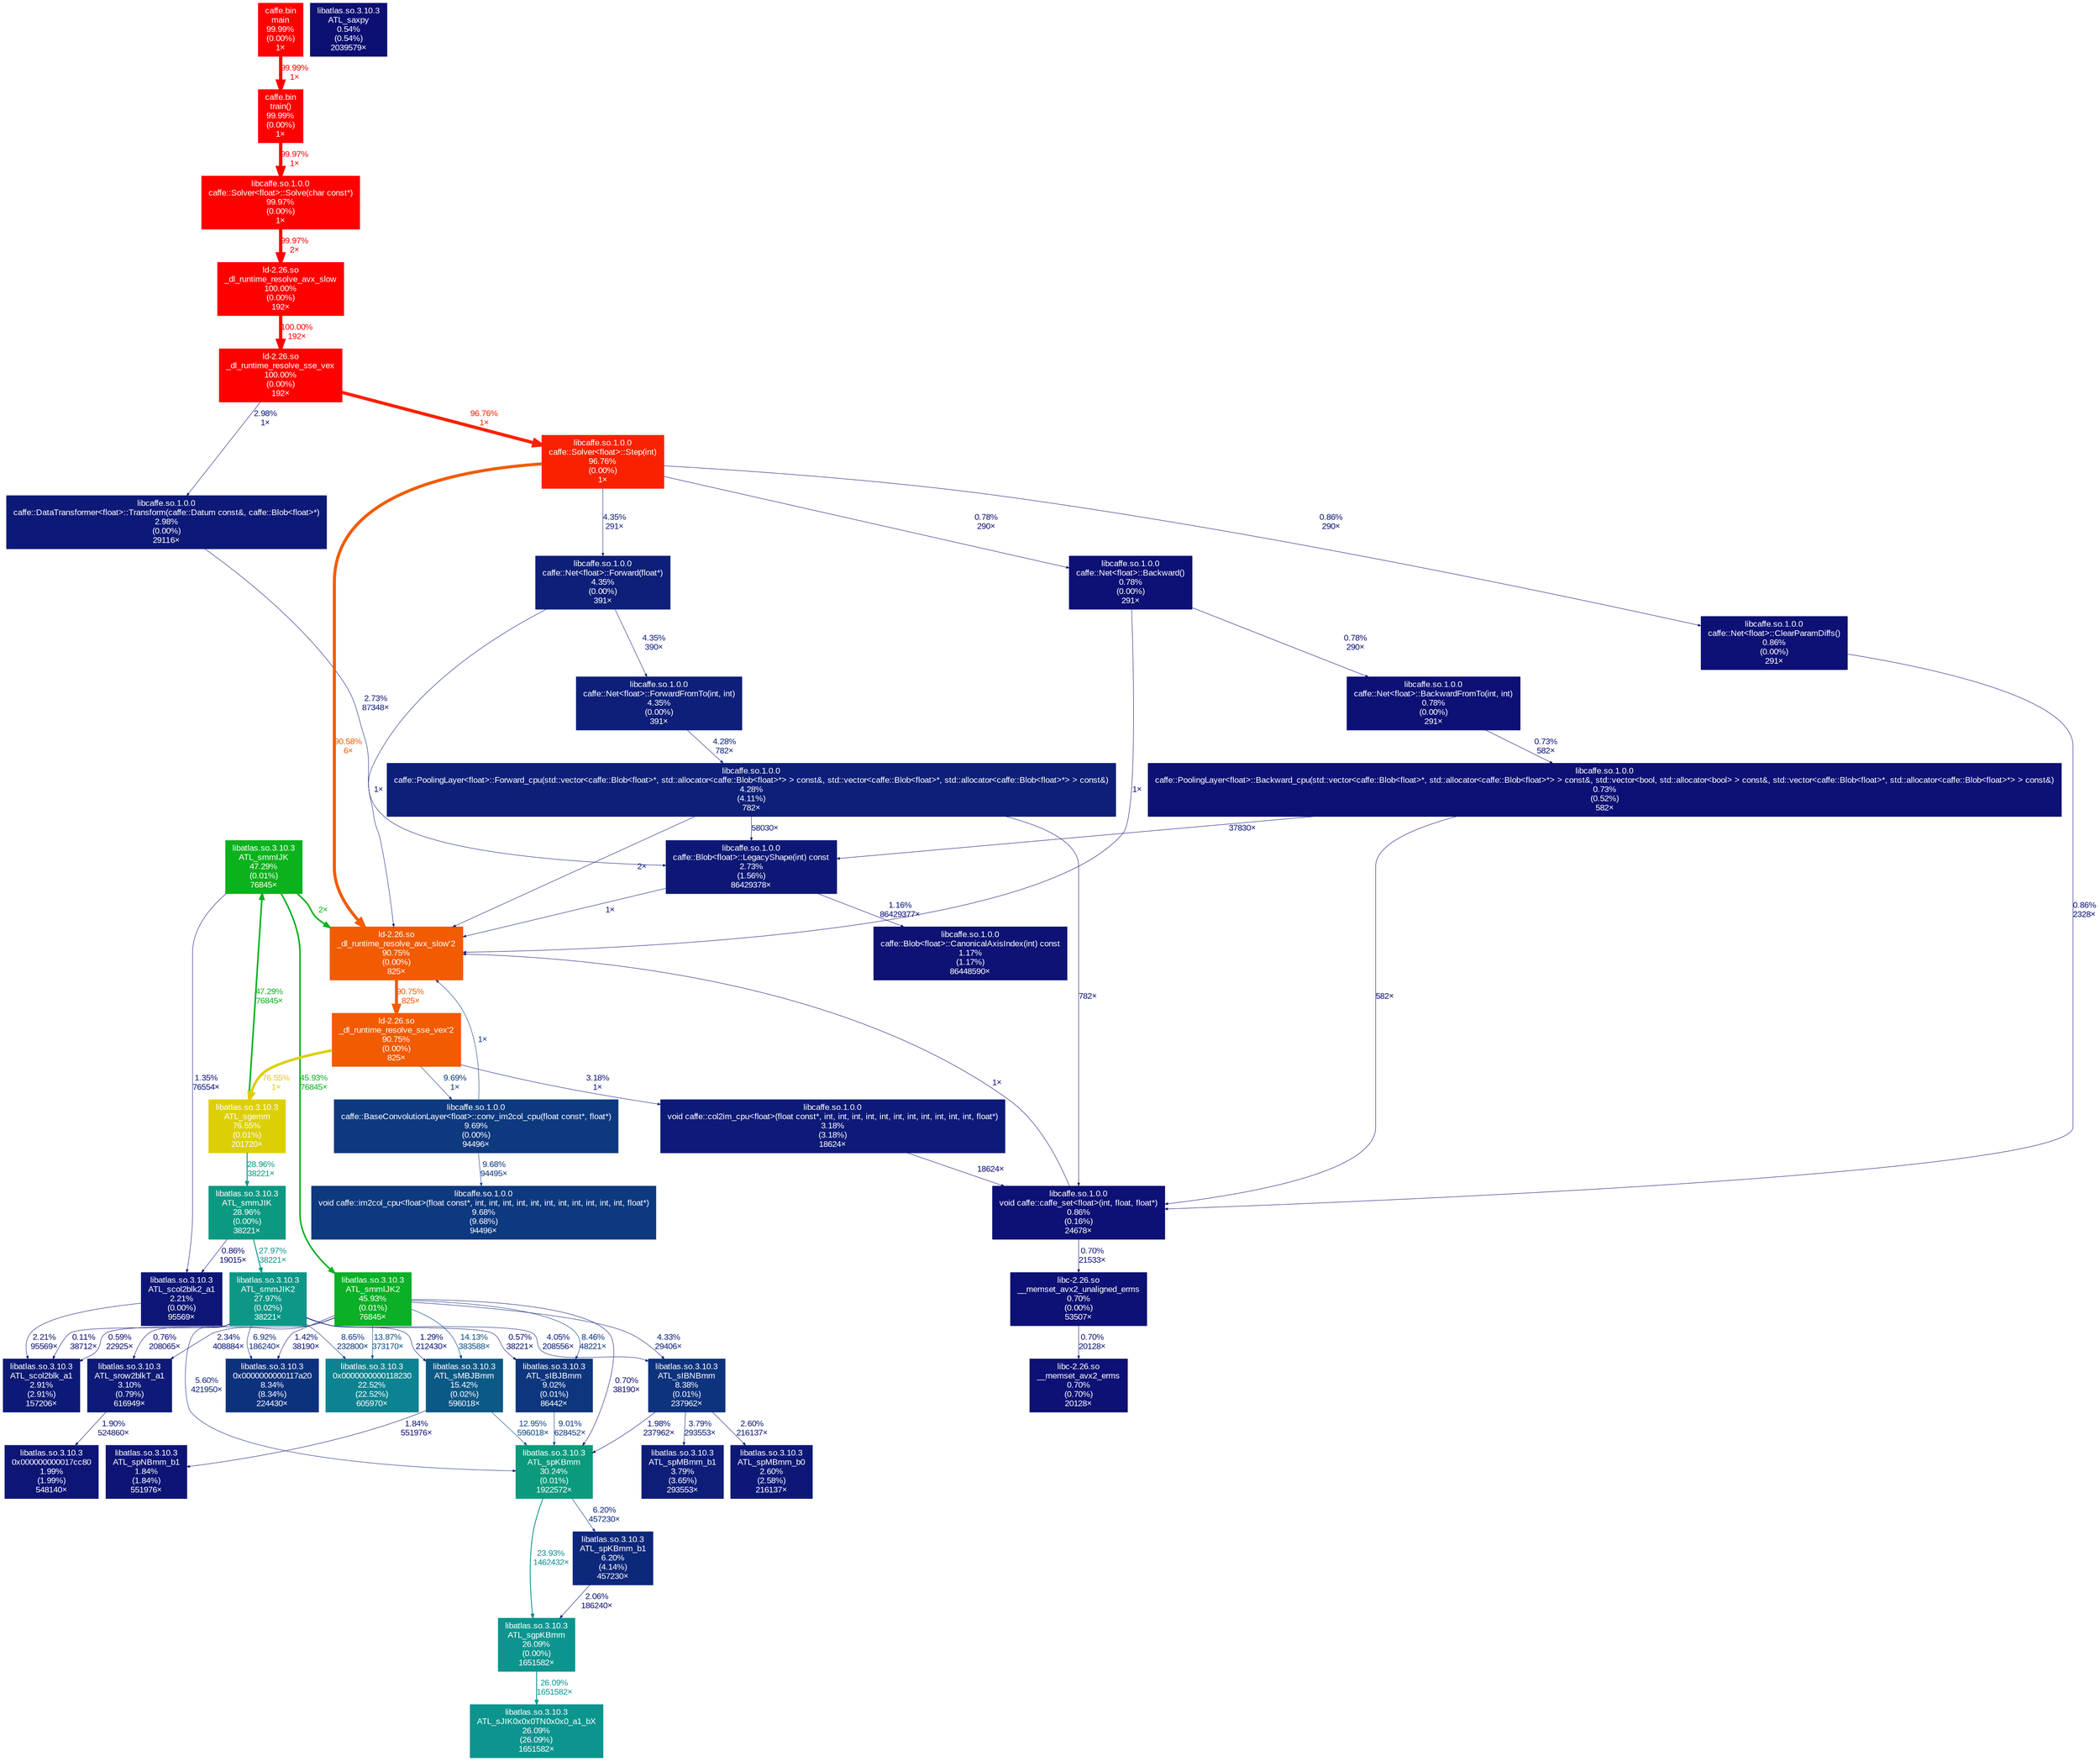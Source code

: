 digraph {
	graph [fontname=Arial, nodesep=0.125, ranksep=0.25];
	node [fontcolor=white, fontname=Arial, height=0, shape=box, style=filled, width=0];
	edge [fontname=Arial];
	"0x0000000000117a20" [color="#0d327d", fontcolor="#ffffff", fontsize="10.00", label="libatlas.so.3.10.3\n0x0000000000117a20\n8.34%\n(8.34%)\n224430×"];
	"0x0000000000118230" [color="#0c8390", fontcolor="#ffffff", fontsize="10.00", label="libatlas.so.3.10.3\n0x0000000000118230\n22.52%\n(22.52%)\n605970×"];
	"0x000000000017cc80" [color="#0d1575", fontcolor="#ffffff", fontsize="10.00", label="libatlas.so.3.10.3\n0x000000000017cc80\n1.99%\n(1.99%)\n548140×"];
	"ATL_sIBJBmm" [color="#0d367e", fontcolor="#ffffff", fontsize="10.00", label="libatlas.so.3.10.3\nATL_sIBJBmm\n9.02%\n(0.01%)\n86442×"];
	"ATL_sIBJBmm" -> "ATL_spKBmm" [arrowsize="0.35", color="#0d367e", fontcolor="#0d367e", fontsize="10.00", label="9.01%\n628452×", labeldistance="0.50", penwidth="0.50"];
	"ATL_sIBNBmm" [color="#0d337e", fontcolor="#ffffff", fontsize="10.00", label="libatlas.so.3.10.3\nATL_sIBNBmm\n8.38%\n(0.01%)\n237962×"];
	"ATL_sIBNBmm" -> "ATL_spKBmm" [arrowsize="0.35", color="#0d1575", fontcolor="#0d1575", fontsize="10.00", label="1.98%\n237962×", labeldistance="0.50", penwidth="0.50"];
	"ATL_sIBNBmm" -> "ATL_spMBmm_b0" [arrowsize="0.35", color="#0d1876", fontcolor="#0d1876", fontsize="10.00", label="2.60%\n216137×", labeldistance="0.50", penwidth="0.50"];
	"ATL_sIBNBmm" -> "ATL_spMBmm_b1" [arrowsize="0.35", color="#0d1d78", fontcolor="#0d1d78", fontsize="10.00", label="3.79%\n293553×", labeldistance="0.50", penwidth="0.50"];
	"ATL_sJIK0x0x0TN0x0x0_a1_bX" [color="#0c958f", fontcolor="#ffffff", fontsize="10.00", label="libatlas.so.3.10.3\nATL_sJIK0x0x0TN0x0x0_a1_bX\n26.09%\n(26.09%)\n1651582×"];
	"ATL_sMBJBmm" [color="#0c5887", fontcolor="#ffffff", fontsize="10.00", label="libatlas.so.3.10.3\nATL_sMBJBmm\n15.42%\n(0.02%)\n596018×"];
	"ATL_sMBJBmm" -> "ATL_spKBmm" [arrowsize="0.36", color="#0d4a83", fontcolor="#0d4a83", fontsize="10.00", label="12.95%\n596018×", labeldistance="0.52", penwidth="0.52"];
	"ATL_sMBJBmm" -> "ATL_spNBmm_b1" [arrowsize="0.35", color="#0d1475", fontcolor="#0d1475", fontsize="10.00", label="1.84%\n551976×", labeldistance="0.50", penwidth="0.50"];
	"ATL_saxpy" [color="#0d0f73", fontcolor="#ffffff", fontsize="10.00", label="libatlas.so.3.10.3\nATL_saxpy\n0.54%\n(0.54%)\n2039579×"];
	"ATL_scol2blk2_a1" [color="#0d1676", fontcolor="#ffffff", fontsize="10.00", label="libatlas.so.3.10.3\nATL_scol2blk2_a1\n2.21%\n(0.00%)\n95569×"];
	"ATL_scol2blk2_a1" -> "ATL_scol2blk_a1" [arrowsize="0.35", color="#0d1676", fontcolor="#0d1676", fontsize="10.00", label="2.21%\n95569×", labeldistance="0.50", penwidth="0.50"];
	"ATL_scol2blk_a1" [color="#0d1976", fontcolor="#ffffff", fontsize="10.00", label="libatlas.so.3.10.3\nATL_scol2blk_a1\n2.91%\n(2.91%)\n157206×"];
	"ATL_sgemm" [color="#dccf05", fontcolor="#ffffff", fontsize="10.00", label="libatlas.so.3.10.3\nATL_sgemm\n76.55%\n(0.01%)\n201720×"];
	"ATL_sgemm" -> "ATL_smmIJK" [arrowsize="0.69", color="#0ab21c", fontcolor="#0ab21c", fontsize="10.00", label="47.29%\n76845×", labeldistance="1.89", penwidth="1.89"];
	"ATL_sgemm" -> "ATL_smmJIK" [arrowsize="0.54", color="#0c9982", fontcolor="#0c9982", fontsize="10.00", label="28.96%\n38221×", labeldistance="1.16", penwidth="1.16"];
	"ATL_sgpKBmm" [color="#0c958f", fontcolor="#ffffff", fontsize="10.00", label="libatlas.so.3.10.3\nATL_sgpKBmm\n26.09%\n(0.00%)\n1651582×"];
	"ATL_sgpKBmm" -> "ATL_sJIK0x0x0TN0x0x0_a1_bX" [arrowsize="0.51", color="#0c958f", fontcolor="#0c958f", fontsize="10.00", label="26.09%\n1651582×", labeldistance="1.04", penwidth="1.04"];
	"ATL_smmIJK" [color="#0ab21c", fontcolor="#ffffff", fontsize="10.00", label="libatlas.so.3.10.3\nATL_smmIJK\n47.29%\n(0.01%)\n76845×"];
	"ATL_smmIJK" -> "ATL_scol2blk2_a1" [arrowsize="0.35", color="#0d1274", fontcolor="#0d1274", fontsize="10.00", label="1.35%\n76554×", labeldistance="0.50", penwidth="0.50"];
	"ATL_smmIJK" -> "ATL_smmIJK2" [arrowsize="0.68", color="#0ab025", fontcolor="#0ab025", fontsize="10.00", label="45.93%\n76845×", labeldistance="1.84", penwidth="1.84"];
	"ATL_smmIJK" -> "_dl_runtime_resolve_avx_slow'2" [arrowsize="0.69", color="#0ab21c", fontcolor="#0ab21c", fontsize="10.00", label="2×", labeldistance="1.89", penwidth="1.89"];
	"ATL_smmIJK2" [color="#0ab025", fontcolor="#ffffff", fontsize="10.00", label="libatlas.so.3.10.3\nATL_smmIJK2\n45.93%\n(0.01%)\n76845×"];
	"ATL_smmIJK2" -> "0x0000000000117a20" [arrowsize="0.35", color="#0d1375", fontcolor="#0d1375", fontsize="10.00", label="1.42%\n38190×", labeldistance="0.50", penwidth="0.50"];
	"ATL_smmIJK2" -> "0x0000000000118230" [arrowsize="0.37", color="#0d4f85", fontcolor="#0d4f85", fontsize="10.00", label="13.87%\n373170×", labeldistance="0.55", penwidth="0.55"];
	"ATL_smmIJK2" -> "ATL_sIBJBmm" [arrowsize="0.35", color="#0d337e", fontcolor="#0d337e", fontsize="10.00", label="8.46%\n48221×", labeldistance="0.50", penwidth="0.50"];
	"ATL_smmIJK2" -> "ATL_sIBNBmm" [arrowsize="0.35", color="#0d1f78", fontcolor="#0d1f78", fontsize="10.00", label="4.33%\n29406×", labeldistance="0.50", penwidth="0.50"];
	"ATL_smmIJK2" -> "ATL_sMBJBmm" [arrowsize="0.38", color="#0c5185", fontcolor="#0c5185", fontsize="10.00", label="14.13%\n383588×", labeldistance="0.57", penwidth="0.57"];
	"ATL_smmIJK2" -> "ATL_scol2blk_a1" [arrowsize="0.35", color="#0d0f74", fontcolor="#0d0f74", fontsize="10.00", label="0.59%\n22925×", labeldistance="0.50", penwidth="0.50"];
	"ATL_smmIJK2" -> "ATL_spKBmm" [arrowsize="0.35", color="#0d1074", fontcolor="#0d1074", fontsize="10.00", label="0.70%\n38190×", labeldistance="0.50", penwidth="0.50"];
	"ATL_smmIJK2" -> "ATL_srow2blkT_a1" [arrowsize="0.35", color="#0d1776", fontcolor="#0d1776", fontsize="10.00", label="2.34%\n408884×", labeldistance="0.50", penwidth="0.50"];
	"ATL_smmJIK" [color="#0c9982", fontcolor="#ffffff", fontsize="10.00", label="libatlas.so.3.10.3\nATL_smmJIK\n28.96%\n(0.00%)\n38221×"];
	"ATL_smmJIK" -> "ATL_scol2blk2_a1" [arrowsize="0.35", color="#0d1074", fontcolor="#0d1074", fontsize="10.00", label="0.86%\n19015×", labeldistance="0.50", penwidth="0.50"];
	"ATL_smmJIK" -> "ATL_smmJIK2" [arrowsize="0.53", color="#0c9787", fontcolor="#0c9787", fontsize="10.00", label="27.97%\n38221×", labeldistance="1.12", penwidth="1.12"];
	"ATL_smmJIK2" [color="#0c9787", fontcolor="#ffffff", fontsize="10.00", label="libatlas.so.3.10.3\nATL_smmJIK2\n27.97%\n(0.02%)\n38221×"];
	"ATL_smmJIK2" -> "0x0000000000117a20" [arrowsize="0.35", color="#0d2b7c", fontcolor="#0d2b7c", fontsize="10.00", label="6.92%\n186240×", labeldistance="0.50", penwidth="0.50"];
	"ATL_smmJIK2" -> "0x0000000000118230" [arrowsize="0.35", color="#0d347e", fontcolor="#0d347e", fontsize="10.00", label="8.65%\n232800×", labeldistance="0.50", penwidth="0.50"];
	"ATL_smmJIK2" -> "ATL_sIBJBmm" [arrowsize="0.35", color="#0d0f73", fontcolor="#0d0f73", fontsize="10.00", label="0.57%\n38221×", labeldistance="0.50", penwidth="0.50"];
	"ATL_smmJIK2" -> "ATL_sIBNBmm" [arrowsize="0.35", color="#0d1e78", fontcolor="#0d1e78", fontsize="10.00", label="4.05%\n208556×", labeldistance="0.50", penwidth="0.50"];
	"ATL_smmJIK2" -> "ATL_sMBJBmm" [arrowsize="0.35", color="#0d1274", fontcolor="#0d1274", fontsize="10.00", label="1.29%\n212430×", labeldistance="0.50", penwidth="0.50"];
	"ATL_smmJIK2" -> "ATL_scol2blk_a1" [arrowsize="0.35", color="#0d0d73", fontcolor="#0d0d73", fontsize="10.00", label="0.11%\n38712×", labeldistance="0.50", penwidth="0.50"];
	"ATL_smmJIK2" -> "ATL_spKBmm" [arrowsize="0.35", color="#0d257a", fontcolor="#0d257a", fontsize="10.00", label="5.60%\n421950×", labeldistance="0.50", penwidth="0.50"];
	"ATL_smmJIK2" -> "ATL_srow2blkT_a1" [arrowsize="0.35", color="#0d1074", fontcolor="#0d1074", fontsize="10.00", label="0.76%\n208065×", labeldistance="0.50", penwidth="0.50"];
	"ATL_spKBmm" [color="#0c9a7d", fontcolor="#ffffff", fontsize="10.00", label="libatlas.so.3.10.3\nATL_spKBmm\n30.24%\n(0.01%)\n1922572×"];
	"ATL_spKBmm" -> "ATL_sgpKBmm" [arrowsize="0.49", color="#0c8c92", fontcolor="#0c8c92", fontsize="10.00", label="23.93%\n1462432×", labeldistance="0.96", penwidth="0.96"];
	"ATL_spKBmm" -> "ATL_spKBmm_b1" [arrowsize="0.35", color="#0d287b", fontcolor="#0d287b", fontsize="10.00", label="6.20%\n457230×", labeldistance="0.50", penwidth="0.50"];
	"ATL_spKBmm_b1" [color="#0d287b", fontcolor="#ffffff", fontsize="10.00", label="libatlas.so.3.10.3\nATL_spKBmm_b1\n6.20%\n(4.14%)\n457230×"];
	"ATL_spKBmm_b1" -> "ATL_sgpKBmm" [arrowsize="0.35", color="#0d1575", fontcolor="#0d1575", fontsize="10.00", label="2.06%\n186240×", labeldistance="0.50", penwidth="0.50"];
	"ATL_spMBmm_b0" [color="#0d1876", fontcolor="#ffffff", fontsize="10.00", label="libatlas.so.3.10.3\nATL_spMBmm_b0\n2.60%\n(2.58%)\n216137×"];
	"ATL_spMBmm_b1" [color="#0d1d78", fontcolor="#ffffff", fontsize="10.00", label="libatlas.so.3.10.3\nATL_spMBmm_b1\n3.79%\n(3.65%)\n293553×"];
	"ATL_spNBmm_b1" [color="#0d1475", fontcolor="#ffffff", fontsize="10.00", label="libatlas.so.3.10.3\nATL_spNBmm_b1\n1.84%\n(1.84%)\n551976×"];
	"ATL_srow2blkT_a1" [color="#0d1a77", fontcolor="#ffffff", fontsize="10.00", label="libatlas.so.3.10.3\nATL_srow2blkT_a1\n3.10%\n(0.79%)\n616949×"];
	"ATL_srow2blkT_a1" -> "0x000000000017cc80" [arrowsize="0.35", color="#0d1575", fontcolor="#0d1575", fontsize="10.00", label="1.90%\n524860×", labeldistance="0.50", penwidth="0.50"];
	"__memset_avx2_erms" [color="#0d1074", fontcolor="#ffffff", fontsize="10.00", label="libc-2.26.so\n__memset_avx2_erms\n0.70%\n(0.70%)\n20128×"];
	"__memset_avx2_unaligned_erms" [color="#0d1074", fontcolor="#ffffff", fontsize="10.00", label="libc-2.26.so\n__memset_avx2_unaligned_erms\n0.70%\n(0.00%)\n53507×"];
	"__memset_avx2_unaligned_erms" -> "__memset_avx2_erms" [arrowsize="0.35", color="#0d1074", fontcolor="#0d1074", fontsize="10.00", label="0.70%\n20128×", labeldistance="0.50", penwidth="0.50"];
	"_dl_runtime_resolve_avx_slow" [color="#ff0000", fontcolor="#ffffff", fontsize="10.00", label="ld-2.26.so\n_dl_runtime_resolve_avx_slow\n100.00%\n(0.00%)\n192×"];
	"_dl_runtime_resolve_avx_slow" -> "_dl_runtime_resolve_sse_vex" [arrowsize="1.00", color="#ff0000", fontcolor="#ff0000", fontsize="10.00", label="100.00%\n192×", labeldistance="4.00", penwidth="4.00"];
	"_dl_runtime_resolve_avx_slow'2" [color="#f15b02", fontcolor="#ffffff", fontsize="10.00", label="ld-2.26.so\n_dl_runtime_resolve_avx_slow'2\n90.75%\n(0.00%)\n825×"];
	"_dl_runtime_resolve_avx_slow'2" -> "_dl_runtime_resolve_sse_vex'2" [arrowsize="0.95", color="#f15b02", fontcolor="#f15b02", fontsize="10.00", label="90.75%\n825×", labeldistance="3.63", penwidth="3.63"];
	"_dl_runtime_resolve_sse_vex" [color="#ff0000", fontcolor="#ffffff", fontsize="10.00", label="ld-2.26.so\n_dl_runtime_resolve_sse_vex\n100.00%\n(0.00%)\n192×"];
	"_dl_runtime_resolve_sse_vex" -> "caffe::DataTransformer<float>::Transform(caffe::Datum const&, caffe::Blob<float>*)" [arrowsize="0.35", color="#0d1977", fontcolor="#0d1977", fontsize="10.00", label="2.98%\n1×", labeldistance="0.50", penwidth="0.50"];
	"_dl_runtime_resolve_sse_vex" -> "caffe::Solver<float>::Step(int)" [arrowsize="0.98", color="#fa2101", fontcolor="#fa2101", fontsize="10.00", label="96.76%\n1×", labeldistance="3.87", penwidth="3.87"];
	"_dl_runtime_resolve_sse_vex'2" [color="#f15b02", fontcolor="#ffffff", fontsize="10.00", label="ld-2.26.so\n_dl_runtime_resolve_sse_vex'2\n90.75%\n(0.00%)\n825×"];
	"_dl_runtime_resolve_sse_vex'2" -> "ATL_sgemm" [arrowsize="0.87", color="#dccf05", fontcolor="#dccf05", fontsize="10.00", label="76.55%\n1×", labeldistance="3.06", penwidth="3.06"];
	"_dl_runtime_resolve_sse_vex'2" -> "caffe::BaseConvolutionLayer<float>::conv_im2col_cpu(float const*, float*)" [arrowsize="0.35", color="#0d397f", fontcolor="#0d397f", fontsize="10.00", label="9.69%\n1×", labeldistance="0.50", penwidth="0.50"];
	"_dl_runtime_resolve_sse_vex'2" -> "void caffe::col2im_cpu<float>(float const*, int, int, int, int, int, int, int, int, int, int, int, float*)" [arrowsize="0.35", color="#0d1a77", fontcolor="#0d1a77", fontsize="10.00", label="3.18%\n1×", labeldistance="0.50", penwidth="0.50"];
	"caffe::BaseConvolutionLayer<float>::conv_im2col_cpu(float const*, float*)" [color="#0d397f", fontcolor="#ffffff", fontsize="10.00", label="libcaffe.so.1.0.0\ncaffe::BaseConvolutionLayer<float>::conv_im2col_cpu(float const*, float*)\n9.69%\n(0.00%)\n94496×"];
	"caffe::BaseConvolutionLayer<float>::conv_im2col_cpu(float const*, float*)" -> "_dl_runtime_resolve_avx_slow'2" [arrowsize="0.35", color="#0d397f", fontcolor="#0d397f", fontsize="10.00", label="1×", labeldistance="0.50", penwidth="0.50"];
	"caffe::BaseConvolutionLayer<float>::conv_im2col_cpu(float const*, float*)" -> "void caffe::im2col_cpu<float>(float const*, int, int, int, int, int, int, int, int, int, int, int, float*)" [arrowsize="0.35", color="#0d397f", fontcolor="#0d397f", fontsize="10.00", label="9.68%\n94495×", labeldistance="0.50", penwidth="0.50"];
	"caffe::Blob<float>::CanonicalAxisIndex(int) const" [color="#0d1274", fontcolor="#ffffff", fontsize="10.00", label="libcaffe.so.1.0.0\ncaffe::Blob<float>::CanonicalAxisIndex(int) const\n1.17%\n(1.17%)\n86448590×"];
	"caffe::Blob<float>::LegacyShape(int) const" [color="#0d1876", fontcolor="#ffffff", fontsize="10.00", label="libcaffe.so.1.0.0\ncaffe::Blob<float>::LegacyShape(int) const\n2.73%\n(1.56%)\n86429378×"];
	"caffe::Blob<float>::LegacyShape(int) const" -> "_dl_runtime_resolve_avx_slow'2" [arrowsize="0.35", color="#0d1876", fontcolor="#0d1876", fontsize="10.00", label="1×", labeldistance="0.50", penwidth="0.50"];
	"caffe::Blob<float>::LegacyShape(int) const" -> "caffe::Blob<float>::CanonicalAxisIndex(int) const" [arrowsize="0.35", color="#0d1274", fontcolor="#0d1274", fontsize="10.00", label="1.16%\n86429377×", labeldistance="0.50", penwidth="0.50"];
	"caffe::DataTransformer<float>::Transform(caffe::Datum const&, caffe::Blob<float>*)" [color="#0d1977", fontcolor="#ffffff", fontsize="10.00", label="libcaffe.so.1.0.0\ncaffe::DataTransformer<float>::Transform(caffe::Datum const&, caffe::Blob<float>*)\n2.98%\n(0.00%)\n29116×"];
	"caffe::DataTransformer<float>::Transform(caffe::Datum const&, caffe::Blob<float>*)" -> "caffe::Blob<float>::LegacyShape(int) const" [arrowsize="0.35", color="#0d1876", fontcolor="#0d1876", fontsize="10.00", label="2.73%\n87348×", labeldistance="0.50", penwidth="0.50"];
	"caffe::Net<float>::Backward()" [color="#0d1074", fontcolor="#ffffff", fontsize="10.00", label="libcaffe.so.1.0.0\ncaffe::Net<float>::Backward()\n0.78%\n(0.00%)\n291×"];
	"caffe::Net<float>::Backward()" -> "_dl_runtime_resolve_avx_slow'2" [arrowsize="0.35", color="#0d1074", fontcolor="#0d1074", fontsize="10.00", label="1×", labeldistance="0.50", penwidth="0.50"];
	"caffe::Net<float>::Backward()" -> "caffe::Net<float>::BackwardFromTo(int, int)" [arrowsize="0.35", color="#0d1074", fontcolor="#0d1074", fontsize="10.00", label="0.78%\n290×", labeldistance="0.50", penwidth="0.50"];
	"caffe::Net<float>::BackwardFromTo(int, int)" [color="#0d1074", fontcolor="#ffffff", fontsize="10.00", label="libcaffe.so.1.0.0\ncaffe::Net<float>::BackwardFromTo(int, int)\n0.78%\n(0.00%)\n291×"];
	"caffe::Net<float>::BackwardFromTo(int, int)" -> "caffe::PoolingLayer<float>::Backward_cpu(std::vector<caffe::Blob<float>*, std::allocator<caffe::Blob<float>*> > const&, std::vector<bool, std::allocator<bool> > const&, std::vector<caffe::Blob<float>*, std::allocator<caffe::Blob<float>*> > const&)" [arrowsize="0.35", color="#0d1074", fontcolor="#0d1074", fontsize="10.00", label="0.73%\n582×", labeldistance="0.50", penwidth="0.50"];
	"caffe::Net<float>::ClearParamDiffs()" [color="#0d1074", fontcolor="#ffffff", fontsize="10.00", label="libcaffe.so.1.0.0\ncaffe::Net<float>::ClearParamDiffs()\n0.86%\n(0.00%)\n291×"];
	"caffe::Net<float>::ClearParamDiffs()" -> "void caffe::caffe_set<float>(int, float, float*)" [arrowsize="0.35", color="#0d1074", fontcolor="#0d1074", fontsize="10.00", label="0.86%\n2328×", labeldistance="0.50", penwidth="0.50"];
	"caffe::Net<float>::Forward(float*)" [color="#0d1f78", fontcolor="#ffffff", fontsize="10.00", label="libcaffe.so.1.0.0\ncaffe::Net<float>::Forward(float*)\n4.35%\n(0.00%)\n391×"];
	"caffe::Net<float>::Forward(float*)" -> "_dl_runtime_resolve_avx_slow'2" [arrowsize="0.35", color="#0d1f78", fontcolor="#0d1f78", fontsize="10.00", label="1×", labeldistance="0.50", penwidth="0.50"];
	"caffe::Net<float>::Forward(float*)" -> "caffe::Net<float>::ForwardFromTo(int, int)" [arrowsize="0.35", color="#0d1f78", fontcolor="#0d1f78", fontsize="10.00", label="4.35%\n390×", labeldistance="0.50", penwidth="0.50"];
	"caffe::Net<float>::ForwardFromTo(int, int)" [color="#0d1f78", fontcolor="#ffffff", fontsize="10.00", label="libcaffe.so.1.0.0\ncaffe::Net<float>::ForwardFromTo(int, int)\n4.35%\n(0.00%)\n391×"];
	"caffe::Net<float>::ForwardFromTo(int, int)" -> "caffe::PoolingLayer<float>::Forward_cpu(std::vector<caffe::Blob<float>*, std::allocator<caffe::Blob<float>*> > const&, std::vector<caffe::Blob<float>*, std::allocator<caffe::Blob<float>*> > const&)" [arrowsize="0.35", color="#0d1f78", fontcolor="#0d1f78", fontsize="10.00", label="4.28%\n782×", labeldistance="0.50", penwidth="0.50"];
	"caffe::PoolingLayer<float>::Backward_cpu(std::vector<caffe::Blob<float>*, std::allocator<caffe::Blob<float>*> > const&, std::vector<bool, std::allocator<bool> > const&, std::vector<caffe::Blob<float>*, std::allocator<caffe::Blob<float>*> > const&)" [color="#0d1074", fontcolor="#ffffff", fontsize="10.00", label="libcaffe.so.1.0.0\ncaffe::PoolingLayer<float>::Backward_cpu(std::vector<caffe::Blob<float>*, std::allocator<caffe::Blob<float>*> > const&, std::vector<bool, std::allocator<bool> > const&, std::vector<caffe::Blob<float>*, std::allocator<caffe::Blob<float>*> > const&)\n0.73%\n(0.52%)\n582×"];
	"caffe::PoolingLayer<float>::Backward_cpu(std::vector<caffe::Blob<float>*, std::allocator<caffe::Blob<float>*> > const&, std::vector<bool, std::allocator<bool> > const&, std::vector<caffe::Blob<float>*, std::allocator<caffe::Blob<float>*> > const&)" -> "caffe::Blob<float>::LegacyShape(int) const" [arrowsize="0.35", color="#0d1074", fontcolor="#0d1074", fontsize="10.00", label="37830×", labeldistance="0.50", penwidth="0.50"];
	"caffe::PoolingLayer<float>::Backward_cpu(std::vector<caffe::Blob<float>*, std::allocator<caffe::Blob<float>*> > const&, std::vector<bool, std::allocator<bool> > const&, std::vector<caffe::Blob<float>*, std::allocator<caffe::Blob<float>*> > const&)" -> "void caffe::caffe_set<float>(int, float, float*)" [arrowsize="0.35", color="#0d1074", fontcolor="#0d1074", fontsize="10.00", label="582×", labeldistance="0.50", penwidth="0.50"];
	"caffe::PoolingLayer<float>::Forward_cpu(std::vector<caffe::Blob<float>*, std::allocator<caffe::Blob<float>*> > const&, std::vector<caffe::Blob<float>*, std::allocator<caffe::Blob<float>*> > const&)" [color="#0d1f78", fontcolor="#ffffff", fontsize="10.00", label="libcaffe.so.1.0.0\ncaffe::PoolingLayer<float>::Forward_cpu(std::vector<caffe::Blob<float>*, std::allocator<caffe::Blob<float>*> > const&, std::vector<caffe::Blob<float>*, std::allocator<caffe::Blob<float>*> > const&)\n4.28%\n(4.11%)\n782×"];
	"caffe::PoolingLayer<float>::Forward_cpu(std::vector<caffe::Blob<float>*, std::allocator<caffe::Blob<float>*> > const&, std::vector<caffe::Blob<float>*, std::allocator<caffe::Blob<float>*> > const&)" -> "_dl_runtime_resolve_avx_slow'2" [arrowsize="0.35", color="#0d1f78", fontcolor="#0d1f78", fontsize="10.00", label="2×", labeldistance="0.50", penwidth="0.50"];
	"caffe::PoolingLayer<float>::Forward_cpu(std::vector<caffe::Blob<float>*, std::allocator<caffe::Blob<float>*> > const&, std::vector<caffe::Blob<float>*, std::allocator<caffe::Blob<float>*> > const&)" -> "caffe::Blob<float>::LegacyShape(int) const" [arrowsize="0.35", color="#0d1876", fontcolor="#0d1876", fontsize="10.00", label="58030×", labeldistance="0.50", penwidth="0.50"];
	"caffe::PoolingLayer<float>::Forward_cpu(std::vector<caffe::Blob<float>*, std::allocator<caffe::Blob<float>*> > const&, std::vector<caffe::Blob<float>*, std::allocator<caffe::Blob<float>*> > const&)" -> "void caffe::caffe_set<float>(int, float, float*)" [arrowsize="0.35", color="#0d1074", fontcolor="#0d1074", fontsize="10.00", label="782×", labeldistance="0.50", penwidth="0.50"];
	"caffe::Solver<float>::Solve(char const*)" [color="#ff0000", fontcolor="#ffffff", fontsize="10.00", label="libcaffe.so.1.0.0\ncaffe::Solver<float>::Solve(char const*)\n99.97%\n(0.00%)\n1×"];
	"caffe::Solver<float>::Solve(char const*)" -> "_dl_runtime_resolve_avx_slow" [arrowsize="1.00", color="#ff0000", fontcolor="#ff0000", fontsize="10.00", label="99.97%\n2×", labeldistance="4.00", penwidth="4.00"];
	"caffe::Solver<float>::Step(int)" [color="#fa2101", fontcolor="#ffffff", fontsize="10.00", label="libcaffe.so.1.0.0\ncaffe::Solver<float>::Step(int)\n96.76%\n(0.00%)\n1×"];
	"caffe::Solver<float>::Step(int)" -> "_dl_runtime_resolve_avx_slow'2" [arrowsize="0.95", color="#f15c02", fontcolor="#f15c02", fontsize="10.00", label="90.58%\n6×", labeldistance="3.62", penwidth="3.62"];
	"caffe::Solver<float>::Step(int)" -> "caffe::Net<float>::Backward()" [arrowsize="0.35", color="#0d1074", fontcolor="#0d1074", fontsize="10.00", label="0.78%\n290×", labeldistance="0.50", penwidth="0.50"];
	"caffe::Solver<float>::Step(int)" -> "caffe::Net<float>::ClearParamDiffs()" [arrowsize="0.35", color="#0d1074", fontcolor="#0d1074", fontsize="10.00", label="0.86%\n290×", labeldistance="0.50", penwidth="0.50"];
	"caffe::Solver<float>::Step(int)" -> "caffe::Net<float>::Forward(float*)" [arrowsize="0.35", color="#0d1f78", fontcolor="#0d1f78", fontsize="10.00", label="4.35%\n291×", labeldistance="0.50", penwidth="0.50"];
	main [color="#ff0000", fontcolor="#ffffff", fontsize="10.00", label="caffe.bin\nmain\n99.99%\n(0.00%)\n1×"];
	main -> "train()" [arrowsize="1.00", color="#ff0000", fontcolor="#ff0000", fontsize="10.00", label="99.99%\n1×", labeldistance="4.00", penwidth="4.00"];
	"train()" [color="#ff0000", fontcolor="#ffffff", fontsize="10.00", label="caffe.bin\ntrain()\n99.99%\n(0.00%)\n1×"];
	"train()" -> "caffe::Solver<float>::Solve(char const*)" [arrowsize="1.00", color="#ff0000", fontcolor="#ff0000", fontsize="10.00", label="99.97%\n1×", labeldistance="4.00", penwidth="4.00"];
	"void caffe::caffe_set<float>(int, float, float*)" [color="#0d1074", fontcolor="#ffffff", fontsize="10.00", label="libcaffe.so.1.0.0\nvoid caffe::caffe_set<float>(int, float, float*)\n0.86%\n(0.16%)\n24678×"];
	"void caffe::caffe_set<float>(int, float, float*)" -> "__memset_avx2_unaligned_erms" [arrowsize="0.35", color="#0d1074", fontcolor="#0d1074", fontsize="10.00", label="0.70%\n21533×", labeldistance="0.50", penwidth="0.50"];
	"void caffe::caffe_set<float>(int, float, float*)" -> "_dl_runtime_resolve_avx_slow'2" [arrowsize="0.35", color="#0d1074", fontcolor="#0d1074", fontsize="10.00", label="1×", labeldistance="0.50", penwidth="0.50"];
	"void caffe::col2im_cpu<float>(float const*, int, int, int, int, int, int, int, int, int, int, int, float*)" [color="#0d1a77", fontcolor="#ffffff", fontsize="10.00", label="libcaffe.so.1.0.0\nvoid caffe::col2im_cpu<float>(float const*, int, int, int, int, int, int, int, int, int, int, int, float*)\n3.18%\n(3.18%)\n18624×"];
	"void caffe::col2im_cpu<float>(float const*, int, int, int, int, int, int, int, int, int, int, int, float*)" -> "void caffe::caffe_set<float>(int, float, float*)" [arrowsize="0.35", color="#0d1074", fontcolor="#0d1074", fontsize="10.00", label="18624×", labeldistance="0.50", penwidth="0.50"];
	"void caffe::im2col_cpu<float>(float const*, int, int, int, int, int, int, int, int, int, int, int, float*)" [color="#0d397f", fontcolor="#ffffff", fontsize="10.00", label="libcaffe.so.1.0.0\nvoid caffe::im2col_cpu<float>(float const*, int, int, int, int, int, int, int, int, int, int, int, float*)\n9.68%\n(9.68%)\n94496×"];
}
